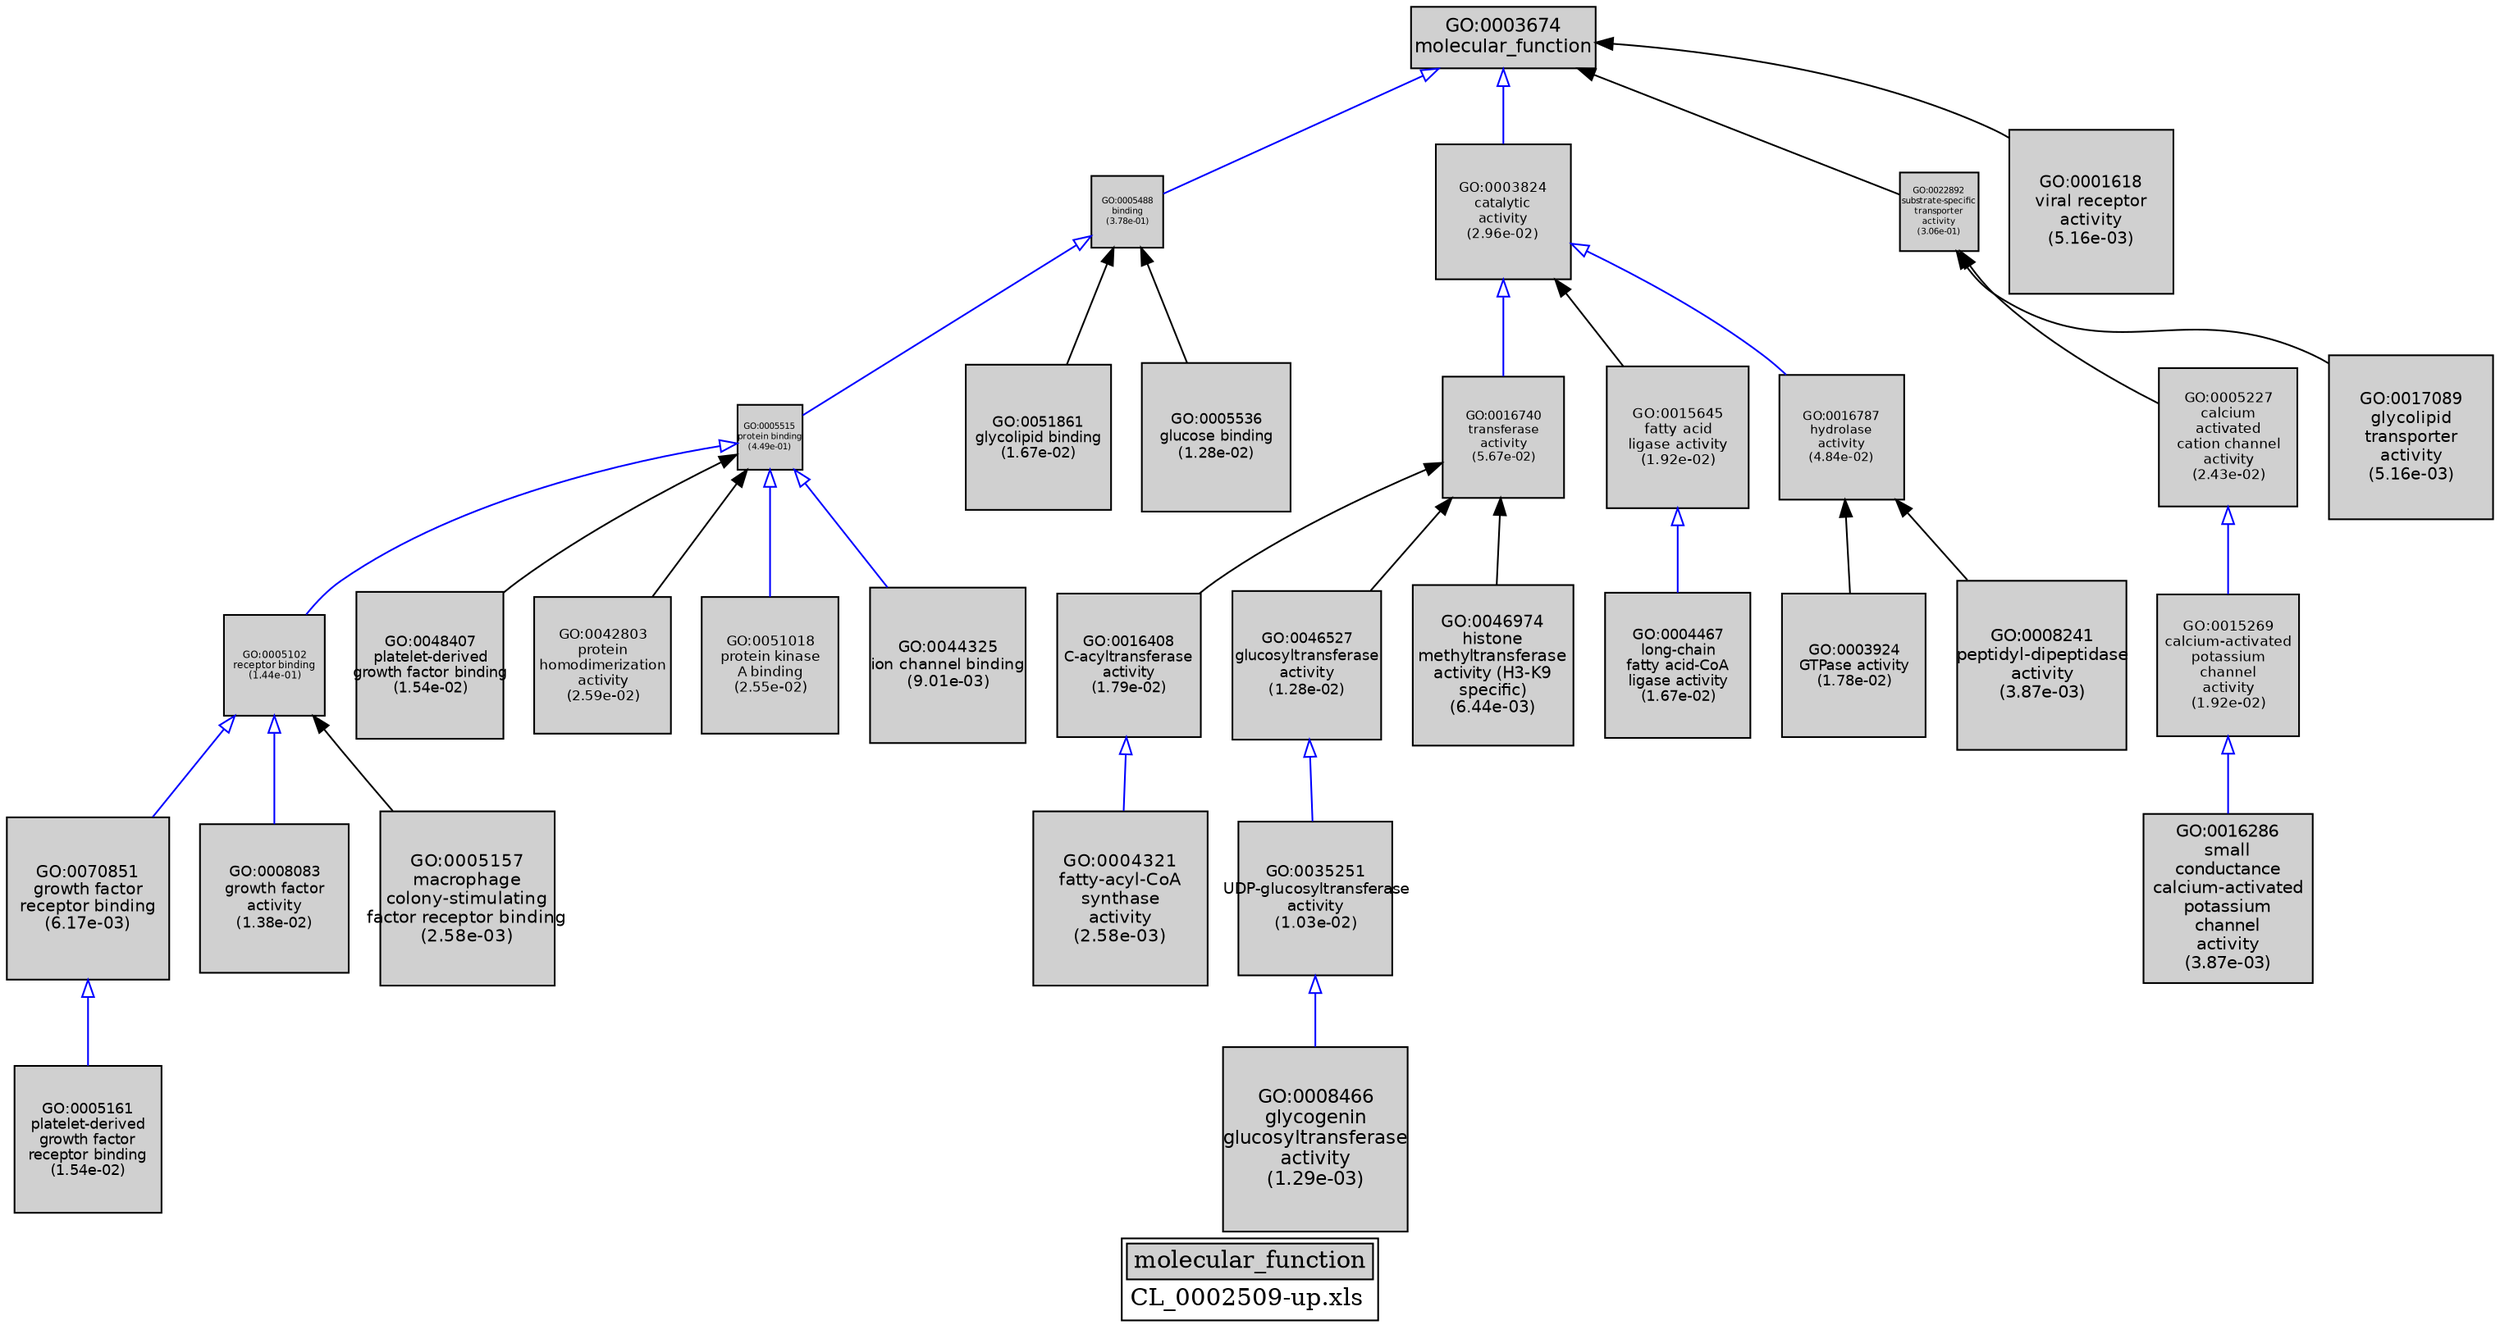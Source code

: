 digraph "molecular_function" {
graph [ bgcolor = "#FFFFFF", label = <<TABLE COLOR="black" BGCOLOR="white"><TR><TD COLSPAN="2" BGCOLOR="#D0D0D0"><FONT COLOR="black">molecular_function</FONT></TD></TR><TR><TD BORDER="0">CL_0002509-up.xls</TD></TR></TABLE>> ];
node [ fontname = "Helvetica" ];

subgraph "nodes" {

node [ style = "filled", fixedsize = "true", width = 1, shape = "box", fontsize = 9, fillcolor = "#D0D0D0", fontcolor = "black", color = "black" ];

"GO:0016740" [ URL = "#GO:0016740", label = <<TABLE BORDER="0"><TR><TD>GO:0016740<BR/>transferase<BR/>activity<BR/>(5.67e-02)</TD></TR></TABLE>>, width = 0.988162081202, shape = "box", fontsize = 7.11476698465, height = 0.988162081202 ];
"GO:0035251" [ URL = "#GO:0035251", label = <<TABLE BORDER="0"><TR><TD>GO:0035251<BR/>UDP-glucosyltransferase<BR/>activity<BR/>(1.03e-02)</TD></TR></TABLE>>, width = 1.2454773776, shape = "box", fontsize = 8.96743711871, height = 1.2454773776 ];
"GO:0005488" [ URL = "#GO:0005488", label = <<TABLE BORDER="0"><TR><TD>GO:0005488<BR/>binding<BR/>(3.78e-01)</TD></TR></TABLE>>, width = 0.581306398573, shape = "box", fontsize = 5.0, height = 0.581306398573 ];
"GO:0005102" [ URL = "#GO:0005102", label = <<TABLE BORDER="0"><TR><TD>GO:0005102<BR/>receptor binding<BR/>(1.44e-01)</TD></TR></TABLE>>, width = 0.813352254804, shape = "box", fontsize = 5.85613623459, height = 0.813352254804 ];
"GO:0016408" [ URL = "#GO:0016408", label = <<TABLE BORDER="0"><TR><TD>GO:0016408<BR/>C-acyltransferase<BR/>activity<BR/>(1.79e-02)</TD></TR></TABLE>>, width = 1.16790593226, shape = "box", fontsize = 8.40892271225, height = 1.16790593226 ];
"GO:0015645" [ URL = "#GO:0015645", label = <<TABLE BORDER="0"><TR><TD>GO:0015645<BR/>fatty acid<BR/>ligase activity<BR/>(1.92e-02)</TD></TR></TABLE>>, width = 1.15800576504, shape = "box", fontsize = 8.33764150829, height = 1.15800576504 ];
"GO:0048407" [ URL = "#GO:0048407", label = <<TABLE BORDER="0"><TR><TD>GO:0048407<BR/>platelet-derived<BR/>growth factor binding<BR/>(1.54e-02)</TD></TR></TABLE>>, width = 1.18974844098, shape = "box", fontsize = 8.56618877506, height = 1.18974844098 ];
"GO:0042803" [ URL = "#GO:0042803", label = <<TABLE BORDER="0"><TR><TD>GO:0042803<BR/>protein<BR/>homodimerization<BR/>activity<BR/>(2.59e-02)</TD></TR></TABLE>>, width = 1.11384397237, shape = "box", fontsize = 8.01967660104, height = 1.11384397237 ];
"GO:0005227" [ URL = "#GO:0005227", label = <<TABLE BORDER="0"><TR><TD>GO:0005227<BR/>calcium<BR/>activated<BR/>cation channel<BR/>activity<BR/>(2.43e-02)</TD></TR></TABLE>>, width = 1.12347602682, shape = "box", fontsize = 8.08902739311, height = 1.12347602682 ];
"GO:0005515" [ URL = "#GO:0005515", label = <<TABLE BORDER="0"><TR><TD>GO:0005515<BR/>protein binding<BR/>(4.49e-01)</TD></TR></TABLE>>, width = 0.52869197734, shape = "box", fontsize = 5.0, height = 0.52869197734 ];
"GO:0051861" [ URL = "#GO:0051861", label = <<TABLE BORDER="0"><TR><TD>GO:0051861<BR/>glycolipid binding<BR/>(1.67e-02)</TD></TR></TABLE>>, width = 1.17845390211, shape = "box", fontsize = 8.48486809521, height = 1.17845390211 ];
"GO:0070851" [ URL = "#GO:0070851", label = <<TABLE BORDER="0"><TR><TD>GO:0070851<BR/>growth factor<BR/>receptor binding<BR/>(6.17e-03)</TD></TR></TABLE>>, width = 1.31273080129, shape = "box", fontsize = 9.45166176931, height = 1.31273080129 ];
"GO:0003824" [ URL = "#GO:0003824", label = <<TABLE BORDER="0"><TR><TD>GO:0003824<BR/>catalytic<BR/>activity<BR/>(2.96e-02)</TD></TR></TABLE>>, width = 1.09342301377, shape = "box", fontsize = 7.87264569915, height = 1.09342301377 ];
"GO:0008083" [ URL = "#GO:0008083", label = <<TABLE BORDER="0"><TR><TD>GO:0008083<BR/>growth factor<BR/>activity<BR/>(1.38e-02)</TD></TR></TABLE>>, width = 1.20483367459, shape = "box", fontsize = 8.67480245708, height = 1.20483367459 ];
"GO:0051018" [ URL = "#GO:0051018", label = <<TABLE BORDER="0"><TR><TD>GO:0051018<BR/>protein kinase<BR/>A binding<BR/>(2.55e-02)</TD></TR></TABLE>>, width = 1.11585457449, shape = "box", fontsize = 8.03415293634, height = 1.11585457449 ];
"GO:0017089" [ URL = "#GO:0017089", label = <<TABLE BORDER="0"><TR><TD>GO:0017089<BR/>glycolipid<BR/>transporter<BR/>activity<BR/>(5.16e-03)</TD></TR></TABLE>>, width = 1.33558957897, shape = "box", fontsize = 9.61624496855, height = 1.33558957897 ];
"GO:0044325" [ URL = "#GO:0044325", label = <<TABLE BORDER="0"><TR><TD>GO:0044325<BR/>ion channel binding<BR/>(9.01e-03)</TD></TR></TABLE>>, width = 1.2633183219, shape = "box", fontsize = 9.09589191769, height = 1.2633183219 ];
"GO:0008466" [ URL = "#GO:0008466", label = <<TABLE BORDER="0"><TR><TD>GO:0008466<BR/>glycogenin<BR/>glucosyltransferase<BR/>activity<BR/>(1.29e-03)</TD></TR></TABLE>>, width = 1.5, shape = "box", fontsize = 10.8, height = 1.5 ];
"GO:0046527" [ URL = "#GO:0046527", label = <<TABLE BORDER="0"><TR><TD>GO:0046527<BR/>glucosyltransferase<BR/>activity<BR/>(1.28e-02)</TD></TR></TABLE>>, width = 1.2151067954, shape = "box", fontsize = 8.74876892685, height = 1.2151067954 ];
"GO:0016286" [ URL = "#GO:0016286", label = <<TABLE BORDER="0"><TR><TD>GO:0016286<BR/>small<BR/>conductance<BR/>calcium-activated<BR/>potassium<BR/>channel<BR/>activity<BR/>(3.87e-03)</TD></TR></TABLE>>, width = 1.371301255, shape = "box", fontsize = 9.87336903601, height = 1.371301255 ];
"GO:0005161" [ URL = "#GO:0005161", label = <<TABLE BORDER="0"><TR><TD>GO:0005161<BR/>platelet-derived<BR/>growth factor<BR/>receptor binding<BR/>(1.54e-02)</TD></TR></TABLE>>, width = 1.18974844098, shape = "box", fontsize = 8.56618877506, height = 1.18974844098 ];
"GO:0022892" [ URL = "#GO:0022892", label = <<TABLE BORDER="0"><TR><TD>GO:0022892<BR/>substrate-specific<BR/>transporter<BR/>activity<BR/>(3.06e-01)</TD></TR></TABLE>>, width = 0.638925963113, shape = "box", fontsize = 5.0, height = 0.638925963113 ];
"GO:0003924" [ URL = "#GO:0003924", label = <<TABLE BORDER="0"><TR><TD>GO:0003924<BR/>GTPase activity<BR/>(1.78e-02)</TD></TR></TABLE>>, width = 1.16899316252, shape = "box", fontsize = 8.41675077016, height = 1.16899316252 ];
"GO:0008241" [ URL = "#GO:0008241", label = <<TABLE BORDER="0"><TR><TD>GO:0008241<BR/>peptidyl-dipeptidase<BR/>activity<BR/>(3.87e-03)</TD></TR></TABLE>>, width = 1.371301255, shape = "box", fontsize = 9.87336903601, height = 1.371301255 ];
"GO:0016787" [ URL = "#GO:0016787", label = <<TABLE BORDER="0"><TR><TD>GO:0016787<BR/>hydrolase<BR/>activity<BR/>(4.84e-02)</TD></TR></TABLE>>, width = 1.01483059855, shape = "box", fontsize = 7.30678030957, height = 1.01483059855 ];
"GO:0005536" [ URL = "#GO:0005536", label = <<TABLE BORDER="0"><TR><TD>GO:0005536<BR/>glucose binding<BR/>(1.28e-02)</TD></TR></TABLE>>, width = 1.2151067954, shape = "box", fontsize = 8.74876892685, height = 1.2151067954 ];
"GO:0004321" [ URL = "#GO:0004321", label = <<TABLE BORDER="0"><TR><TD>GO:0004321<BR/>fatty-acyl-CoA<BR/>synthase<BR/>activity<BR/>(2.58e-03)</TD></TR></TABLE>>, width = 1.42013970446, shape = "box", fontsize = 10.2250058721, height = 1.42013970446 ];
"GO:0001618" [ URL = "#GO:0001618", label = <<TABLE BORDER="0"><TR><TD>GO:0001618<BR/>viral receptor<BR/>activity<BR/>(5.16e-03)</TD></TR></TABLE>>, width = 1.33558957897, shape = "box", fontsize = 9.61624496855, height = 1.33558957897 ];
"GO:0005157" [ URL = "#GO:0005157", label = <<TABLE BORDER="0"><TR><TD>GO:0005157<BR/>macrophage<BR/>colony-stimulating<BR/>factor receptor binding<BR/>(2.58e-03)</TD></TR></TABLE>>, width = 1.42013970446, shape = "box", fontsize = 10.2250058721, height = 1.42013970446 ];
"GO:0003674" [ URL = "#GO:0003674", label = <<TABLE BORDER="0"><TR><TD>GO:0003674<BR/>molecular_function</TD></TR></TABLE>>, width = 1.5, shape = "box", fontsize = 10.8 ];
"GO:0015269" [ URL = "#GO:0015269", label = <<TABLE BORDER="0"><TR><TD>GO:0015269<BR/>calcium-activated<BR/>potassium<BR/>channel<BR/>activity<BR/>(1.92e-02)</TD></TR></TABLE>>, width = 1.15800576504, shape = "box", fontsize = 8.33764150829, height = 1.15800576504 ];
"GO:0046974" [ URL = "#GO:0046974", label = <<TABLE BORDER="0"><TR><TD>GO:0046974<BR/>histone<BR/>methyltransferase<BR/>activity (H3-K9<BR/>specific)<BR/>(6.44e-03)</TD></TR></TABLE>>, width = 1.30723543454, shape = "box", fontsize = 9.41209512869, height = 1.30723543454 ];
"GO:0004467" [ URL = "#GO:0004467", label = <<TABLE BORDER="0"><TR><TD>GO:0004467<BR/>long-chain<BR/>fatty acid-CoA<BR/>ligase activity<BR/>(1.67e-02)</TD></TR></TABLE>>, width = 1.17845390211, shape = "box", fontsize = 8.48486809521, height = 1.17845390211 ];
}
subgraph "edges" {


edge [ dir = "back", weight = 1 ];
subgraph "regulates" {


edge [ color = "cyan", arrowtail = "none" ];
subgraph "positive" {


edge [ color = "green", arrowtail = "vee" ];
}
subgraph "negative" {


edge [ color = "red", arrowtail = "tee" ];
}
}
subgraph "part_of" {


edge [ color = "purple", arrowtail = "diamond", weight = 2.5 ];
}
subgraph "is_a" {


edge [ color = "blue", arrowtail = "empty", weight = 5.0 ];
"GO:0035251" -> "GO:0008466";
"GO:0016408" -> "GO:0004321";
"GO:0003674" -> "GO:0003824";
"GO:0005488" -> "GO:0005515";
"GO:0005515" -> "GO:0051018";
"GO:0003824" -> "GO:0016787";
"GO:0046527" -> "GO:0035251";
"GO:0005227" -> "GO:0015269";
"GO:0070851" -> "GO:0005161";
"GO:0005515" -> "GO:0005102";
"GO:0005102" -> "GO:0008083";
"GO:0003674" -> "GO:0005488";
"GO:0003824" -> "GO:0016740";
"GO:0015269" -> "GO:0016286";
"GO:0005515" -> "GO:0044325";
"GO:0015645" -> "GO:0004467";
"GO:0005102" -> "GO:0070851";
}
"GO:0016740" -> "GO:0016408";
"GO:0003824" -> "GO:0015645";
"GO:0016740" -> "GO:0046527";
"GO:0003674" -> "GO:0022892";
"GO:0005488" -> "GO:0051861";
"GO:0003674" -> "GO:0001618";
"GO:0005102" -> "GO:0005157";
"GO:0005515" -> "GO:0048407";
"GO:0016787" -> "GO:0008241";
"GO:0016787" -> "GO:0003924";
"GO:0022892" -> "GO:0005227";
"GO:0005488" -> "GO:0005536";
"GO:0022892" -> "GO:0017089";
"GO:0016740" -> "GO:0046974";
"GO:0005515" -> "GO:0042803";
}
}
